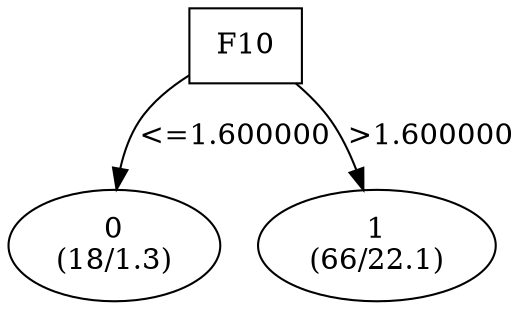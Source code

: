 digraph YaDT {
n0 [ shape=box, label="F10\n"]
n0 -> n1 [label="<=1.600000"]
n1 [ shape=ellipse, label="0\n(18/1.3)"]
n0 -> n2 [label=">1.600000"]
n2 [ shape=ellipse, label="1\n(66/22.1)"]
}
